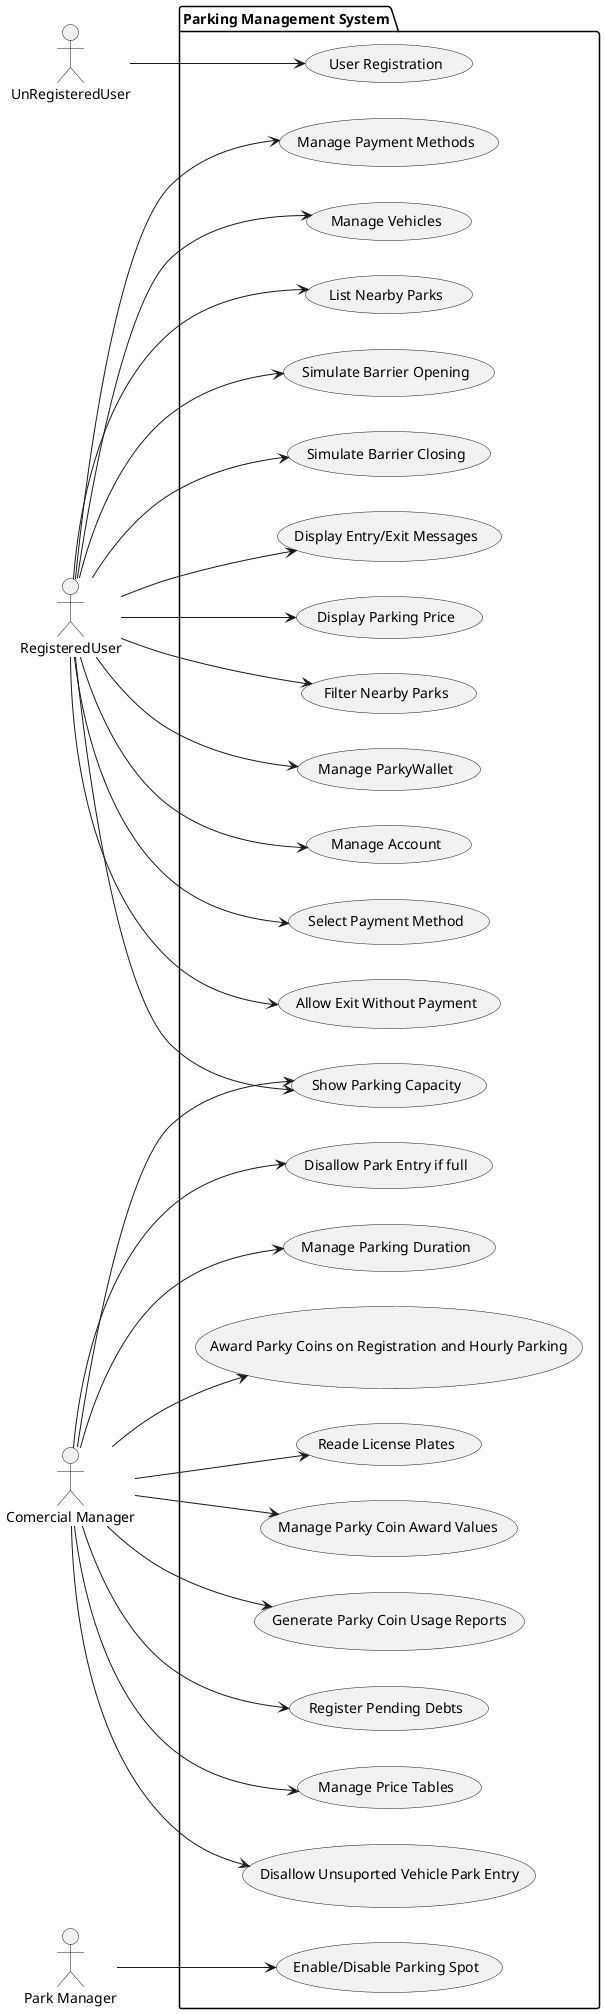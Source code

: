 @startuml usercase diagram
left to right direction
actor "UnRegisteredUser" as unuser
actor "RegisteredUser" as user
actor "Comercial Manager" as manager
actor "Park Manager" as park

package "Parking Management System" {
    usecase "User Registration" as UC1
    usecase "Manage Payment Methods" as UC2
    usecase "Manage Vehicles" as UC3
    usecase "List Nearby Parks" as UC4
    usecase "Simulate Barrier Opening" as UC5
    usecase "Simulate Barrier Closing" as UC6
    usecase "Display Entry/Exit Messages" as UC7
    usecase "Disallow Unsuported Vehicle Park Entry" as UC8
    usecase "Disallow Unregistered/Blocked User Park Entry" as UC9
    usecase "Disallow Park Entry if full" as UC9
    usecase "Manage Parking Duration" as UC10
    usecase "Show Parking Capacity" as UC11
    usecase "Reade License Plates" as UC12
    usecase "Display Parking Price" as UC13
    usecase "Filter Nearby Parks" as UC14
    usecase "Manage ParkyWallet" as UC15
    usecase "Manage Price Tables" as UC16
    usecase "Enable/Disable Parking Spot" as UC17
    usecase "Award Parky Coins on Registration and Hourly Parking" as UC18
    usecase "Manage Parky Coin Award Values" as UC19
    usecase "Generate Parky Coin Usage Reports" as UC20
    usecase "Manage Account" as UC21
    usecase "Register Pending Debts" as UC22
    usecase "Select Payment Method" as UC23
    usecase "Allow Exit Without Payment" as UC24
}

unuser --> UC1
user --> UC2
user --> UC3
user --> UC4
user --> UC5
user --> UC6
user --> UC7
manager --> UC8
manager --> UC9
manager --> UC10
manager --> UC11
user --> UC11
manager --> UC12
user --> UC13
user --> UC14
user --> UC15
manager --> UC16
park --> UC17
manager --> UC18
manager --> UC19
manager --> UC20
user --> UC21
manager --> UC22
user --> UC23
user --> UC24

@enduml
